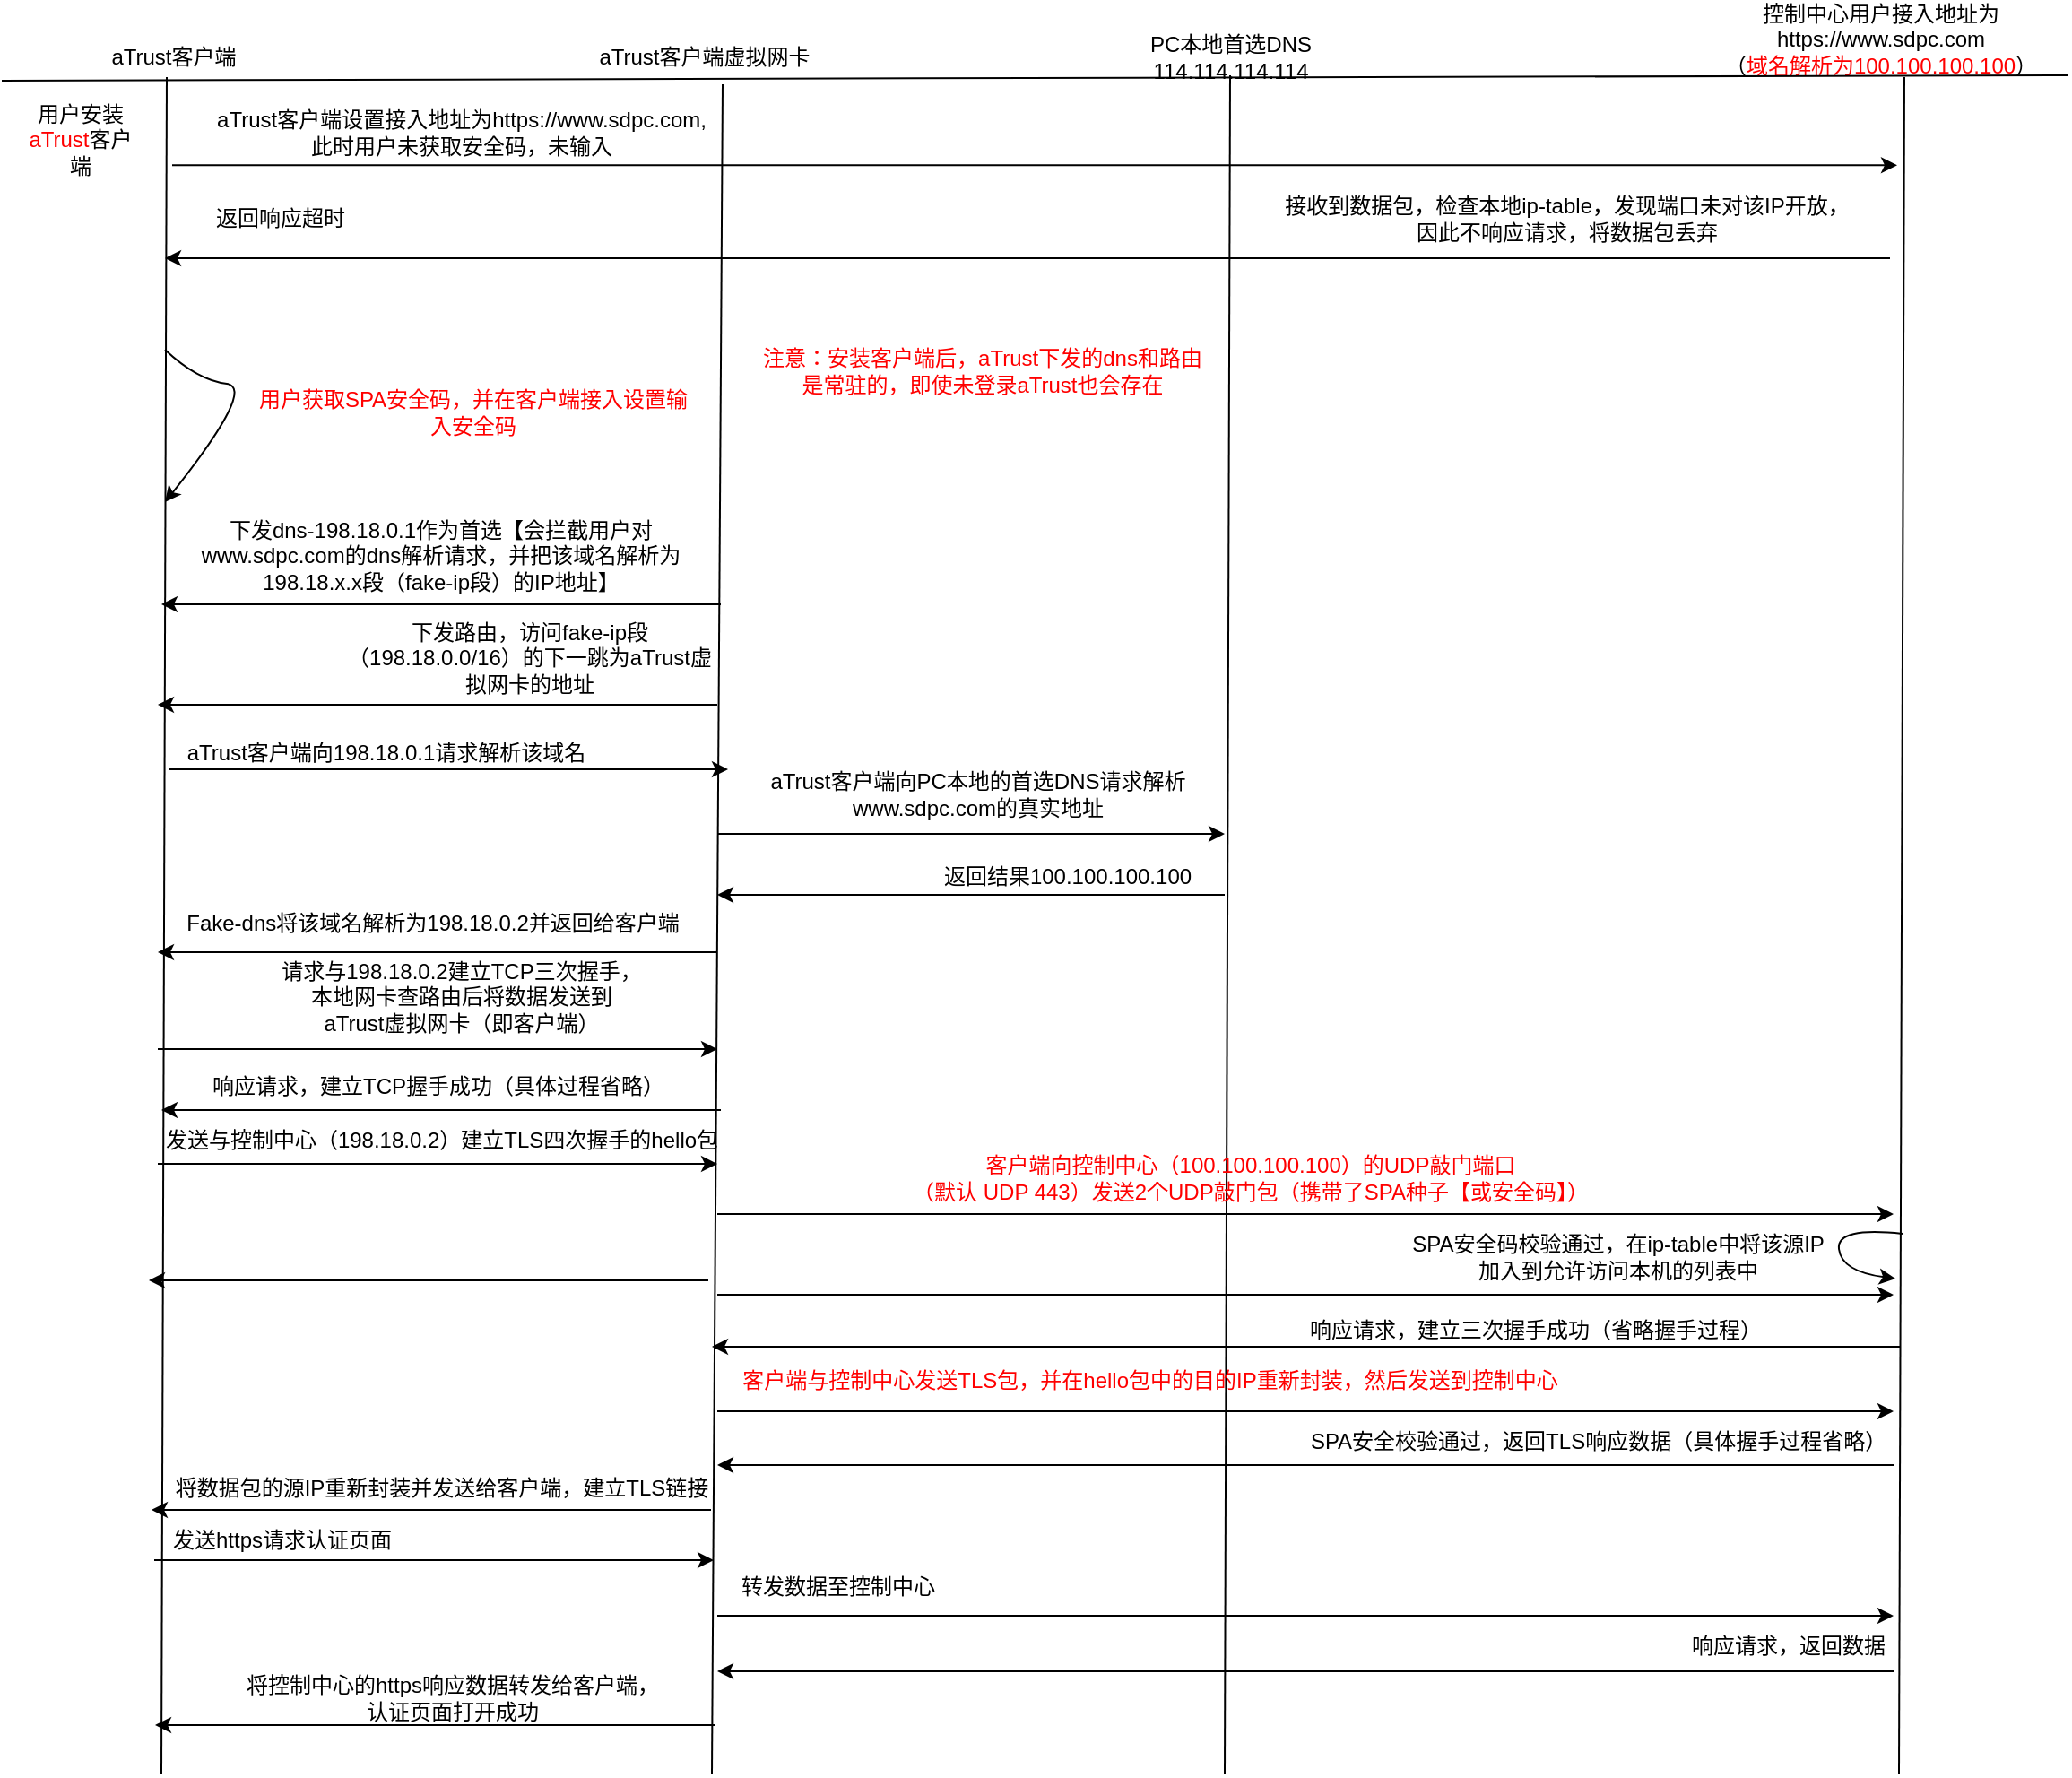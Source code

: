 <mxfile version="28.1.1">
  <diagram name="第 1 页" id="DA86E5S3Rui6vH5Qsvgz">
    <mxGraphModel dx="2028" dy="1135" grid="0" gridSize="10" guides="1" tooltips="1" connect="1" arrows="1" fold="1" page="1" pageScale="1" pageWidth="1600" pageHeight="900" background="none" math="0" shadow="0">
      <root>
        <mxCell id="0" />
        <mxCell id="1" parent="0" />
        <mxCell id="9GgOXBw_nXqRGx3ygDWn-6" value="aTrust客户端" style="text;html=1;align=center;verticalAlign=middle;whiteSpace=wrap;rounded=0;" vertex="1" parent="1">
          <mxGeometry x="270" y="100" width="82" height="30" as="geometry" />
        </mxCell>
        <mxCell id="9GgOXBw_nXqRGx3ygDWn-7" value="aTrust客户端虚拟网卡" style="text;html=1;align=center;verticalAlign=middle;whiteSpace=wrap;rounded=0;" vertex="1" parent="1">
          <mxGeometry x="542" y="100" width="130" height="30" as="geometry" />
        </mxCell>
        <mxCell id="9GgOXBw_nXqRGx3ygDWn-8" value="PC本地首选DNS&lt;br&gt;114.114.114.114" style="text;html=1;align=center;verticalAlign=middle;whiteSpace=wrap;rounded=0;" vertex="1" parent="1">
          <mxGeometry x="833" y="100" width="135" height="30" as="geometry" />
        </mxCell>
        <mxCell id="9GgOXBw_nXqRGx3ygDWn-9" value="控制中心用户接入地址为&lt;br&gt;https://www.sdpc.com&lt;br&gt;（&lt;font style=&quot;color: light-dark(rgb(255, 0, 0), rgb(255, 0, 0));&quot;&gt;域名解析为100.100.100.100&lt;/font&gt;）" style="text;html=1;align=center;verticalAlign=middle;whiteSpace=wrap;rounded=0;" vertex="1" parent="1">
          <mxGeometry x="1159" y="90" width="208" height="30" as="geometry" />
        </mxCell>
        <mxCell id="9GgOXBw_nXqRGx3ygDWn-10" value="" style="endArrow=none;html=1;rounded=0;" edge="1" parent="1">
          <mxGeometry width="50" height="50" relative="1" as="geometry">
            <mxPoint x="215" y="128" as="sourcePoint" />
            <mxPoint x="1367" y="125" as="targetPoint" />
          </mxGeometry>
        </mxCell>
        <mxCell id="9GgOXBw_nXqRGx3ygDWn-18" value="" style="endArrow=none;html=1;rounded=0;" edge="1" parent="1">
          <mxGeometry width="50" height="50" relative="1" as="geometry">
            <mxPoint x="304" y="1072" as="sourcePoint" />
            <mxPoint x="307" y="126" as="targetPoint" />
          </mxGeometry>
        </mxCell>
        <mxCell id="9GgOXBw_nXqRGx3ygDWn-19" value="" style="endArrow=none;html=1;rounded=0;" edge="1" parent="1">
          <mxGeometry width="50" height="50" relative="1" as="geometry">
            <mxPoint x="611" y="1072" as="sourcePoint" />
            <mxPoint x="617" y="130" as="targetPoint" />
          </mxGeometry>
        </mxCell>
        <mxCell id="9GgOXBw_nXqRGx3ygDWn-20" value="" style="endArrow=none;html=1;rounded=0;" edge="1" parent="1">
          <mxGeometry width="50" height="50" relative="1" as="geometry">
            <mxPoint x="897" y="1072" as="sourcePoint" />
            <mxPoint x="900" y="125" as="targetPoint" />
          </mxGeometry>
        </mxCell>
        <mxCell id="9GgOXBw_nXqRGx3ygDWn-21" value="" style="endArrow=none;html=1;rounded=0;" edge="1" parent="1">
          <mxGeometry width="50" height="50" relative="1" as="geometry">
            <mxPoint x="1273" y="1072" as="sourcePoint" />
            <mxPoint x="1276" y="126" as="targetPoint" />
          </mxGeometry>
        </mxCell>
        <mxCell id="9GgOXBw_nXqRGx3ygDWn-22" value="用户安装&lt;font style=&quot;color: light-dark(rgb(255, 0, 0), rgb(255, 0, 0));&quot;&gt;aTrust&lt;/font&gt;客户端" style="text;html=1;align=center;verticalAlign=middle;whiteSpace=wrap;rounded=0;" vertex="1" parent="1">
          <mxGeometry x="229" y="146" width="60" height="30" as="geometry" />
        </mxCell>
        <mxCell id="9GgOXBw_nXqRGx3ygDWn-23" value="" style="endArrow=classic;html=1;rounded=0;" edge="1" parent="1">
          <mxGeometry width="50" height="50" relative="1" as="geometry">
            <mxPoint x="310" y="175.13" as="sourcePoint" />
            <mxPoint x="1272" y="175.13" as="targetPoint" />
          </mxGeometry>
        </mxCell>
        <mxCell id="9GgOXBw_nXqRGx3ygDWn-25" value="aTrust客户端设置接入地址为https://www.sdpc.com,&lt;br&gt;此时用户未获取安全码，未输入" style="text;html=1;align=center;verticalAlign=middle;whiteSpace=wrap;rounded=0;" vertex="1" parent="1">
          <mxGeometry x="329" y="142" width="285" height="30" as="geometry" />
        </mxCell>
        <mxCell id="9GgOXBw_nXqRGx3ygDWn-27" value="" style="endArrow=classic;html=1;rounded=0;" edge="1" parent="1">
          <mxGeometry width="50" height="50" relative="1" as="geometry">
            <mxPoint x="1268" y="227" as="sourcePoint" />
            <mxPoint x="306" y="227" as="targetPoint" />
          </mxGeometry>
        </mxCell>
        <mxCell id="9GgOXBw_nXqRGx3ygDWn-28" value="返回响应超时" style="text;html=1;align=center;verticalAlign=middle;whiteSpace=wrap;rounded=0;" vertex="1" parent="1">
          <mxGeometry x="323" y="190" width="95" height="30" as="geometry" />
        </mxCell>
        <mxCell id="9GgOXBw_nXqRGx3ygDWn-29" value="接收到数据包，检查本地ip-table，发现端口未对该IP开放，因此不响应请求，将数据包丢弃" style="text;html=1;align=center;verticalAlign=middle;whiteSpace=wrap;rounded=0;" vertex="1" parent="1">
          <mxGeometry x="927" y="190" width="322" height="30" as="geometry" />
        </mxCell>
        <mxCell id="9GgOXBw_nXqRGx3ygDWn-30" value="&lt;font style=&quot;color: light-dark(rgb(255, 0, 0), rgb(255, 0, 0));&quot;&gt;注意：安装客户端后，aTrust下发的dns和路由是常驻的，即使未登录aTrust也会存在&lt;/font&gt;" style="text;html=1;align=center;verticalAlign=middle;whiteSpace=wrap;rounded=0;" vertex="1" parent="1">
          <mxGeometry x="637" y="275" width="250" height="30" as="geometry" />
        </mxCell>
        <mxCell id="9GgOXBw_nXqRGx3ygDWn-31" value="" style="curved=1;endArrow=classic;html=1;rounded=0;" edge="1" parent="1">
          <mxGeometry width="50" height="50" relative="1" as="geometry">
            <mxPoint x="306" y="278" as="sourcePoint" />
            <mxPoint x="306" y="363" as="targetPoint" />
            <Array as="points">
              <mxPoint x="324" y="295" />
              <mxPoint x="357" y="299" />
            </Array>
          </mxGeometry>
        </mxCell>
        <mxCell id="9GgOXBw_nXqRGx3ygDWn-32" value="&lt;font style=&quot;color: light-dark(rgb(255, 0, 0), rgb(255, 0, 0));&quot;&gt;用户获取SPA安全码，并在客户端接入设置输入安全码&lt;/font&gt;" style="text;html=1;align=center;verticalAlign=middle;whiteSpace=wrap;rounded=0;" vertex="1" parent="1">
          <mxGeometry x="352" y="298" width="252" height="30" as="geometry" />
        </mxCell>
        <mxCell id="9GgOXBw_nXqRGx3ygDWn-34" value="" style="endArrow=classic;html=1;rounded=0;" edge="1" parent="1">
          <mxGeometry width="50" height="50" relative="1" as="geometry">
            <mxPoint x="616" y="420" as="sourcePoint" />
            <mxPoint x="304" y="420" as="targetPoint" />
          </mxGeometry>
        </mxCell>
        <mxCell id="9GgOXBw_nXqRGx3ygDWn-35" value="&lt;font&gt;下发dns-198.18.0.1作为首选【会拦截用户对www.sdpc.com的dns解析请求，并把该域名解析为198.18.x.x段（fake-ip段）的IP地址】&lt;/font&gt;" style="text;html=1;align=center;verticalAlign=middle;whiteSpace=wrap;rounded=0;" vertex="1" parent="1">
          <mxGeometry x="319" y="378" width="282" height="30" as="geometry" />
        </mxCell>
        <mxCell id="9GgOXBw_nXqRGx3ygDWn-36" value="" style="endArrow=classic;html=1;rounded=0;" edge="1" parent="1">
          <mxGeometry width="50" height="50" relative="1" as="geometry">
            <mxPoint x="614" y="476" as="sourcePoint" />
            <mxPoint x="302" y="476" as="targetPoint" />
          </mxGeometry>
        </mxCell>
        <mxCell id="9GgOXBw_nXqRGx3ygDWn-37" value="下发路由，访问fake-ip段（198.18.0.0/16）的下一跳为aTrust虚拟网卡的地址" style="text;html=1;align=center;verticalAlign=middle;whiteSpace=wrap;rounded=0;" vertex="1" parent="1">
          <mxGeometry x="405" y="435" width="209" height="30" as="geometry" />
        </mxCell>
        <mxCell id="9GgOXBw_nXqRGx3ygDWn-39" value="" style="endArrow=classic;html=1;rounded=0;" edge="1" parent="1">
          <mxGeometry width="50" height="50" relative="1" as="geometry">
            <mxPoint x="308" y="512" as="sourcePoint" />
            <mxPoint x="620" y="512" as="targetPoint" />
          </mxGeometry>
        </mxCell>
        <mxCell id="9GgOXBw_nXqRGx3ygDWn-40" value="aTrust客户端向198.18.0.1请求解析该域名" style="text;html=1;align=center;verticalAlign=middle;whiteSpace=wrap;rounded=0;" vertex="1" parent="1">
          <mxGeometry x="306" y="488" width="247" height="30" as="geometry" />
        </mxCell>
        <mxCell id="9GgOXBw_nXqRGx3ygDWn-41" value="" style="endArrow=classic;html=1;rounded=0;" edge="1" parent="1">
          <mxGeometry width="50" height="50" relative="1" as="geometry">
            <mxPoint x="614" y="548" as="sourcePoint" />
            <mxPoint x="897" y="548" as="targetPoint" />
          </mxGeometry>
        </mxCell>
        <mxCell id="9GgOXBw_nXqRGx3ygDWn-42" value="aTrust客户端向PC本地的首选DNS请求解析www.sdpc.com的真实地址" style="text;html=1;align=center;verticalAlign=middle;whiteSpace=wrap;rounded=0;" vertex="1" parent="1">
          <mxGeometry x="623" y="511" width="273" height="30" as="geometry" />
        </mxCell>
        <mxCell id="9GgOXBw_nXqRGx3ygDWn-44" value="" style="endArrow=classic;html=1;rounded=0;" edge="1" parent="1">
          <mxGeometry width="50" height="50" relative="1" as="geometry">
            <mxPoint x="897" y="582" as="sourcePoint" />
            <mxPoint x="614" y="582" as="targetPoint" />
          </mxGeometry>
        </mxCell>
        <mxCell id="9GgOXBw_nXqRGx3ygDWn-45" value="返回结果100.100.100.100" style="text;html=1;align=center;verticalAlign=middle;resizable=0;points=[];autosize=1;strokeColor=none;fillColor=none;" vertex="1" parent="1">
          <mxGeometry x="731" y="559" width="156" height="26" as="geometry" />
        </mxCell>
        <mxCell id="9GgOXBw_nXqRGx3ygDWn-46" value="" style="endArrow=classic;html=1;rounded=0;" edge="1" parent="1">
          <mxGeometry width="50" height="50" relative="1" as="geometry">
            <mxPoint x="614" y="614" as="sourcePoint" />
            <mxPoint x="302" y="614" as="targetPoint" />
          </mxGeometry>
        </mxCell>
        <mxCell id="9GgOXBw_nXqRGx3ygDWn-47" value="Fake-dns将该域名解析&lt;span style=&quot;background-color: transparent; color: light-dark(rgb(0, 0, 0), rgb(255, 255, 255));&quot;&gt;为198.18.0.2并返回给客户端&lt;/span&gt;" style="text;html=1;align=center;verticalAlign=middle;resizable=0;points=[];autosize=1;strokeColor=none;fillColor=none;" vertex="1" parent="1">
          <mxGeometry x="308" y="585" width="293" height="26" as="geometry" />
        </mxCell>
        <mxCell id="9GgOXBw_nXqRGx3ygDWn-55" value="" style="endArrow=classic;html=1;rounded=0;" edge="1" parent="1">
          <mxGeometry width="50" height="50" relative="1" as="geometry">
            <mxPoint x="302" y="668" as="sourcePoint" />
            <mxPoint x="614" y="668" as="targetPoint" />
          </mxGeometry>
        </mxCell>
        <mxCell id="9GgOXBw_nXqRGx3ygDWn-62" value="&lt;span style=&quot;text-wrap-mode: nowrap;&quot;&gt;请求与198.18.0.2建立TCP三次握手，&lt;/span&gt;&lt;div&gt;&lt;span style=&quot;text-wrap-mode: nowrap;&quot;&gt;本地网卡查路由后将数据发送到&lt;/span&gt;&lt;div&gt;&lt;span style=&quot;text-wrap-mode: nowrap;&quot;&gt;aTrust虚拟网卡（即客户端&lt;/span&gt;&lt;span style=&quot;color: light-dark(rgb(0, 0, 0), rgb(255, 255, 255)); text-wrap-mode: nowrap; background-color: transparent;&quot;&gt;）&lt;/span&gt;&lt;/div&gt;&lt;div&gt;&lt;span style=&quot;color: light-dark(rgb(0, 0, 0), rgb(255, 255, 255)); text-wrap-mode: nowrap; background-color: transparent;&quot;&gt;&lt;br&gt;&lt;/span&gt;&lt;/div&gt;&lt;/div&gt;" style="text;html=1;align=center;verticalAlign=middle;whiteSpace=wrap;rounded=0;" vertex="1" parent="1">
          <mxGeometry x="367" y="631" width="209" height="30" as="geometry" />
        </mxCell>
        <mxCell id="9GgOXBw_nXqRGx3ygDWn-64" value="" style="endArrow=classic;html=1;rounded=0;" edge="1" parent="1">
          <mxGeometry width="50" height="50" relative="1" as="geometry">
            <mxPoint x="616" y="702" as="sourcePoint" />
            <mxPoint x="304" y="702" as="targetPoint" />
          </mxGeometry>
        </mxCell>
        <mxCell id="9GgOXBw_nXqRGx3ygDWn-65" value="响应请求，建立TCP握手成功（具体过程省略&lt;span style=&quot;background-color: transparent; color: light-dark(rgb(0, 0, 0), rgb(255, 255, 255));&quot;&gt;）&lt;/span&gt;" style="text;html=1;align=center;verticalAlign=middle;resizable=0;points=[];autosize=1;strokeColor=none;fillColor=none;" vertex="1" parent="1">
          <mxGeometry x="323" y="676" width="270" height="26" as="geometry" />
        </mxCell>
        <mxCell id="9GgOXBw_nXqRGx3ygDWn-66" value="" style="endArrow=classic;html=1;rounded=0;" edge="1" parent="1">
          <mxGeometry width="50" height="50" relative="1" as="geometry">
            <mxPoint x="302" y="732" as="sourcePoint" />
            <mxPoint x="614" y="732" as="targetPoint" />
          </mxGeometry>
        </mxCell>
        <mxCell id="9GgOXBw_nXqRGx3ygDWn-68" value="发送与控制中心（198.18.0.2）建立TLS四次握手的hello包" style="text;html=1;align=center;verticalAlign=middle;resizable=0;points=[];autosize=1;strokeColor=none;fillColor=none;" vertex="1" parent="1">
          <mxGeometry x="297" y="706" width="326" height="26" as="geometry" />
        </mxCell>
        <mxCell id="9GgOXBw_nXqRGx3ygDWn-70" value="" style="endArrow=classic;html=1;rounded=0;" edge="1" parent="1">
          <mxGeometry width="50" height="50" relative="1" as="geometry">
            <mxPoint x="614" y="760" as="sourcePoint" />
            <mxPoint x="1270" y="760" as="targetPoint" />
          </mxGeometry>
        </mxCell>
        <mxCell id="9GgOXBw_nXqRGx3ygDWn-71" value="&lt;font style=&quot;color: light-dark(rgb(255, 0, 0), rgb(255, 0, 0));&quot;&gt;客户端向控制中心（100.100.100.100）的UDP敲门端口&lt;/font&gt;&lt;div&gt;&lt;font style=&quot;color: light-dark(rgb(255, 0, 0), rgb(255, 0, 0));&quot;&gt;（默认 UDP 443）发送2个UDP敲门包（携带了SPA种子【或安全码】）&lt;/font&gt;&lt;/div&gt;" style="text;html=1;align=center;verticalAlign=middle;resizable=0;points=[];autosize=1;strokeColor=none;fillColor=none;" vertex="1" parent="1">
          <mxGeometry x="710" y="719" width="401" height="41" as="geometry" />
        </mxCell>
        <mxCell id="9GgOXBw_nXqRGx3ygDWn-72" value="" style="endArrow=classic;html=1;rounded=0;" edge="1" parent="1">
          <mxGeometry width="50" height="50" relative="1" as="geometry">
            <mxPoint x="614" y="805" as="sourcePoint" />
            <mxPoint x="1270" y="805" as="targetPoint" />
          </mxGeometry>
        </mxCell>
        <mxCell id="9GgOXBw_nXqRGx3ygDWn-73" value="" style="curved=1;endArrow=classic;html=1;rounded=0;" edge="1" parent="1">
          <mxGeometry width="50" height="50" relative="1" as="geometry">
            <mxPoint x="1275" y="771" as="sourcePoint" />
            <mxPoint x="1271" y="796" as="targetPoint" />
            <Array as="points">
              <mxPoint x="1238" y="767" />
              <mxPoint x="1241" y="792" />
            </Array>
          </mxGeometry>
        </mxCell>
        <mxCell id="9GgOXBw_nXqRGx3ygDWn-74" value="SPA安全码校验通过，在ip-table中将该源IP&lt;div&gt;加入到允许访问本机的列表中&lt;/div&gt;" style="text;html=1;align=center;verticalAlign=middle;resizable=0;points=[];autosize=1;strokeColor=none;fillColor=none;" vertex="1" parent="1">
          <mxGeometry x="992" y="763" width="248" height="41" as="geometry" />
        </mxCell>
        <mxCell id="9GgOXBw_nXqRGx3ygDWn-76" value="" style="endArrow=classic;html=1;rounded=0;" edge="1" parent="1">
          <mxGeometry width="50" height="50" relative="1" as="geometry">
            <mxPoint x="1274" y="834" as="sourcePoint" />
            <mxPoint x="611" y="834" as="targetPoint" />
          </mxGeometry>
        </mxCell>
        <mxCell id="9GgOXBw_nXqRGx3ygDWn-77" value="响应请求，建立三次握手成功（省略握手过程）" style="text;html=1;align=center;verticalAlign=middle;resizable=0;points=[];autosize=1;strokeColor=none;fillColor=none;" vertex="1" parent="1">
          <mxGeometry x="935" y="812" width="270" height="26" as="geometry" />
        </mxCell>
        <mxCell id="9GgOXBw_nXqRGx3ygDWn-78" value="" style="endArrow=classic;html=1;rounded=0;" edge="1" parent="1">
          <mxGeometry width="50" height="50" relative="1" as="geometry">
            <mxPoint x="614" y="870" as="sourcePoint" />
            <mxPoint x="1270" y="870" as="targetPoint" />
          </mxGeometry>
        </mxCell>
        <mxCell id="9GgOXBw_nXqRGx3ygDWn-79" value="&lt;font style=&quot;color: rgb(255, 0, 0);&quot;&gt;客户端与控制中心发送TLS包，并在hello包中的目的IP重新封装，然后发送到控制中心&lt;/font&gt;" style="text;html=1;align=center;verticalAlign=middle;resizable=0;points=[];autosize=1;strokeColor=none;fillColor=none;" vertex="1" parent="1">
          <mxGeometry x="618" y="840" width="473" height="26" as="geometry" />
        </mxCell>
        <mxCell id="9GgOXBw_nXqRGx3ygDWn-80" value="" style="endArrow=classic;html=1;rounded=0;" edge="1" parent="1">
          <mxGeometry width="50" height="50" relative="1" as="geometry">
            <mxPoint x="1270" y="900" as="sourcePoint" />
            <mxPoint x="614" y="900" as="targetPoint" />
          </mxGeometry>
        </mxCell>
        <mxCell id="9GgOXBw_nXqRGx3ygDWn-82" value="SPA安全校验通过，返回TLS响应数据（具体握手过程省略）" style="text;html=1;align=center;verticalAlign=middle;resizable=0;points=[];autosize=1;strokeColor=none;fillColor=none;" vertex="1" parent="1">
          <mxGeometry x="935" y="874" width="339" height="26" as="geometry" />
        </mxCell>
        <mxCell id="9GgOXBw_nXqRGx3ygDWn-84" value="" style="endArrow=classic;html=1;rounded=0;" edge="1" parent="1">
          <mxGeometry width="50" height="50" relative="1" as="geometry">
            <mxPoint x="609" y="797" as="sourcePoint" />
            <mxPoint x="297" y="797" as="targetPoint" />
          </mxGeometry>
        </mxCell>
        <mxCell id="9GgOXBw_nXqRGx3ygDWn-85" value="" style="endArrow=classic;html=1;rounded=0;" edge="1" parent="1">
          <mxGeometry width="50" height="50" relative="1" as="geometry">
            <mxPoint x="610.5" y="925" as="sourcePoint" />
            <mxPoint x="298.5" y="925" as="targetPoint" />
          </mxGeometry>
        </mxCell>
        <mxCell id="9GgOXBw_nXqRGx3ygDWn-86" value="将数据包的源IP重新封装并发送给客户端，建立TLS链接" style="text;html=1;align=center;verticalAlign=middle;resizable=0;points=[];autosize=1;strokeColor=none;fillColor=none;" vertex="1" parent="1">
          <mxGeometry x="302.5" y="900" width="315" height="26" as="geometry" />
        </mxCell>
        <mxCell id="9GgOXBw_nXqRGx3ygDWn-87" value="" style="endArrow=classic;html=1;rounded=0;" edge="1" parent="1">
          <mxGeometry width="50" height="50" relative="1" as="geometry">
            <mxPoint x="300" y="953" as="sourcePoint" />
            <mxPoint x="612" y="953" as="targetPoint" />
          </mxGeometry>
        </mxCell>
        <mxCell id="9GgOXBw_nXqRGx3ygDWn-88" value="发送https请求认证页面" style="text;html=1;align=center;verticalAlign=middle;resizable=0;points=[];autosize=1;strokeColor=none;fillColor=none;" vertex="1" parent="1">
          <mxGeometry x="300.5" y="929" width="140" height="26" as="geometry" />
        </mxCell>
        <mxCell id="9GgOXBw_nXqRGx3ygDWn-89" value="" style="endArrow=classic;html=1;rounded=0;" edge="1" parent="1">
          <mxGeometry width="50" height="50" relative="1" as="geometry">
            <mxPoint x="614" y="984" as="sourcePoint" />
            <mxPoint x="1270" y="984" as="targetPoint" />
          </mxGeometry>
        </mxCell>
        <mxCell id="9GgOXBw_nXqRGx3ygDWn-90" value="转发数据至控制中心" style="text;html=1;align=center;verticalAlign=middle;resizable=0;points=[];autosize=1;strokeColor=none;fillColor=none;" vertex="1" parent="1">
          <mxGeometry x="617.5" y="955" width="126" height="26" as="geometry" />
        </mxCell>
        <mxCell id="9GgOXBw_nXqRGx3ygDWn-91" value="" style="endArrow=classic;html=1;rounded=0;" edge="1" parent="1">
          <mxGeometry width="50" height="50" relative="1" as="geometry">
            <mxPoint x="1270" y="1015" as="sourcePoint" />
            <mxPoint x="614" y="1015" as="targetPoint" />
          </mxGeometry>
        </mxCell>
        <mxCell id="9GgOXBw_nXqRGx3ygDWn-92" value="响应请求，返回数据" style="text;html=1;align=center;verticalAlign=middle;resizable=0;points=[];autosize=1;strokeColor=none;fillColor=none;" vertex="1" parent="1">
          <mxGeometry x="1148" y="988" width="126" height="26" as="geometry" />
        </mxCell>
        <mxCell id="9GgOXBw_nXqRGx3ygDWn-93" value="" style="endArrow=classic;html=1;rounded=0;" edge="1" parent="1">
          <mxGeometry width="50" height="50" relative="1" as="geometry">
            <mxPoint x="612.5" y="1045" as="sourcePoint" />
            <mxPoint x="300.5" y="1045" as="targetPoint" />
          </mxGeometry>
        </mxCell>
        <mxCell id="9GgOXBw_nXqRGx3ygDWn-94" value="将控制中心的https响应数据转发给客户端，&lt;div&gt;认证页面打开成功&lt;/div&gt;" style="text;html=1;align=center;verticalAlign=middle;resizable=0;points=[];autosize=1;strokeColor=none;fillColor=none;" vertex="1" parent="1">
          <mxGeometry x="342" y="1009" width="248" height="41" as="geometry" />
        </mxCell>
      </root>
    </mxGraphModel>
  </diagram>
</mxfile>
